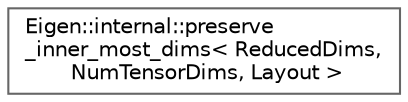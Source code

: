 digraph "类继承关系图"
{
 // LATEX_PDF_SIZE
  bgcolor="transparent";
  edge [fontname=Helvetica,fontsize=10,labelfontname=Helvetica,labelfontsize=10];
  node [fontname=Helvetica,fontsize=10,shape=box,height=0.2,width=0.4];
  rankdir="LR";
  Node0 [id="Node000000",label="Eigen::internal::preserve\l_inner_most_dims\< ReducedDims,\l NumTensorDims, Layout \>",height=0.2,width=0.4,color="grey40", fillcolor="white", style="filled",URL="$struct_eigen_1_1internal_1_1preserve__inner__most__dims.html",tooltip=" "];
}
